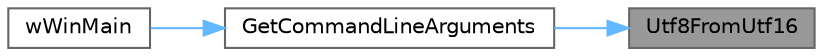 digraph "Utf8FromUtf16"
{
 // LATEX_PDF_SIZE
  bgcolor="transparent";
  edge [fontname=Helvetica,fontsize=10,labelfontname=Helvetica,labelfontsize=10];
  node [fontname=Helvetica,fontsize=10,shape=box,height=0.2,width=0.4];
  rankdir="RL";
  Node1 [id="Node000001",label="Utf8FromUtf16",height=0.2,width=0.4,color="gray40", fillcolor="grey60", style="filled", fontcolor="black",tooltip=" "];
  Node1 -> Node2 [id="edge1_Node000001_Node000002",dir="back",color="steelblue1",style="solid",tooltip=" "];
  Node2 [id="Node000002",label="GetCommandLineArguments",height=0.2,width=0.4,color="grey40", fillcolor="white", style="filled",URL="$utils_8cpp.html#af4b26a427bd4b9434ac8583c2e3f8049",tooltip=" "];
  Node2 -> Node3 [id="edge2_Node000002_Node000003",dir="back",color="steelblue1",style="solid",tooltip=" "];
  Node3 [id="Node000003",label="wWinMain",height=0.2,width=0.4,color="grey40", fillcolor="white", style="filled",URL="$main_8cpp.html#a458c5e028d1839c967b168f7a94e2371",tooltip=" "];
}
